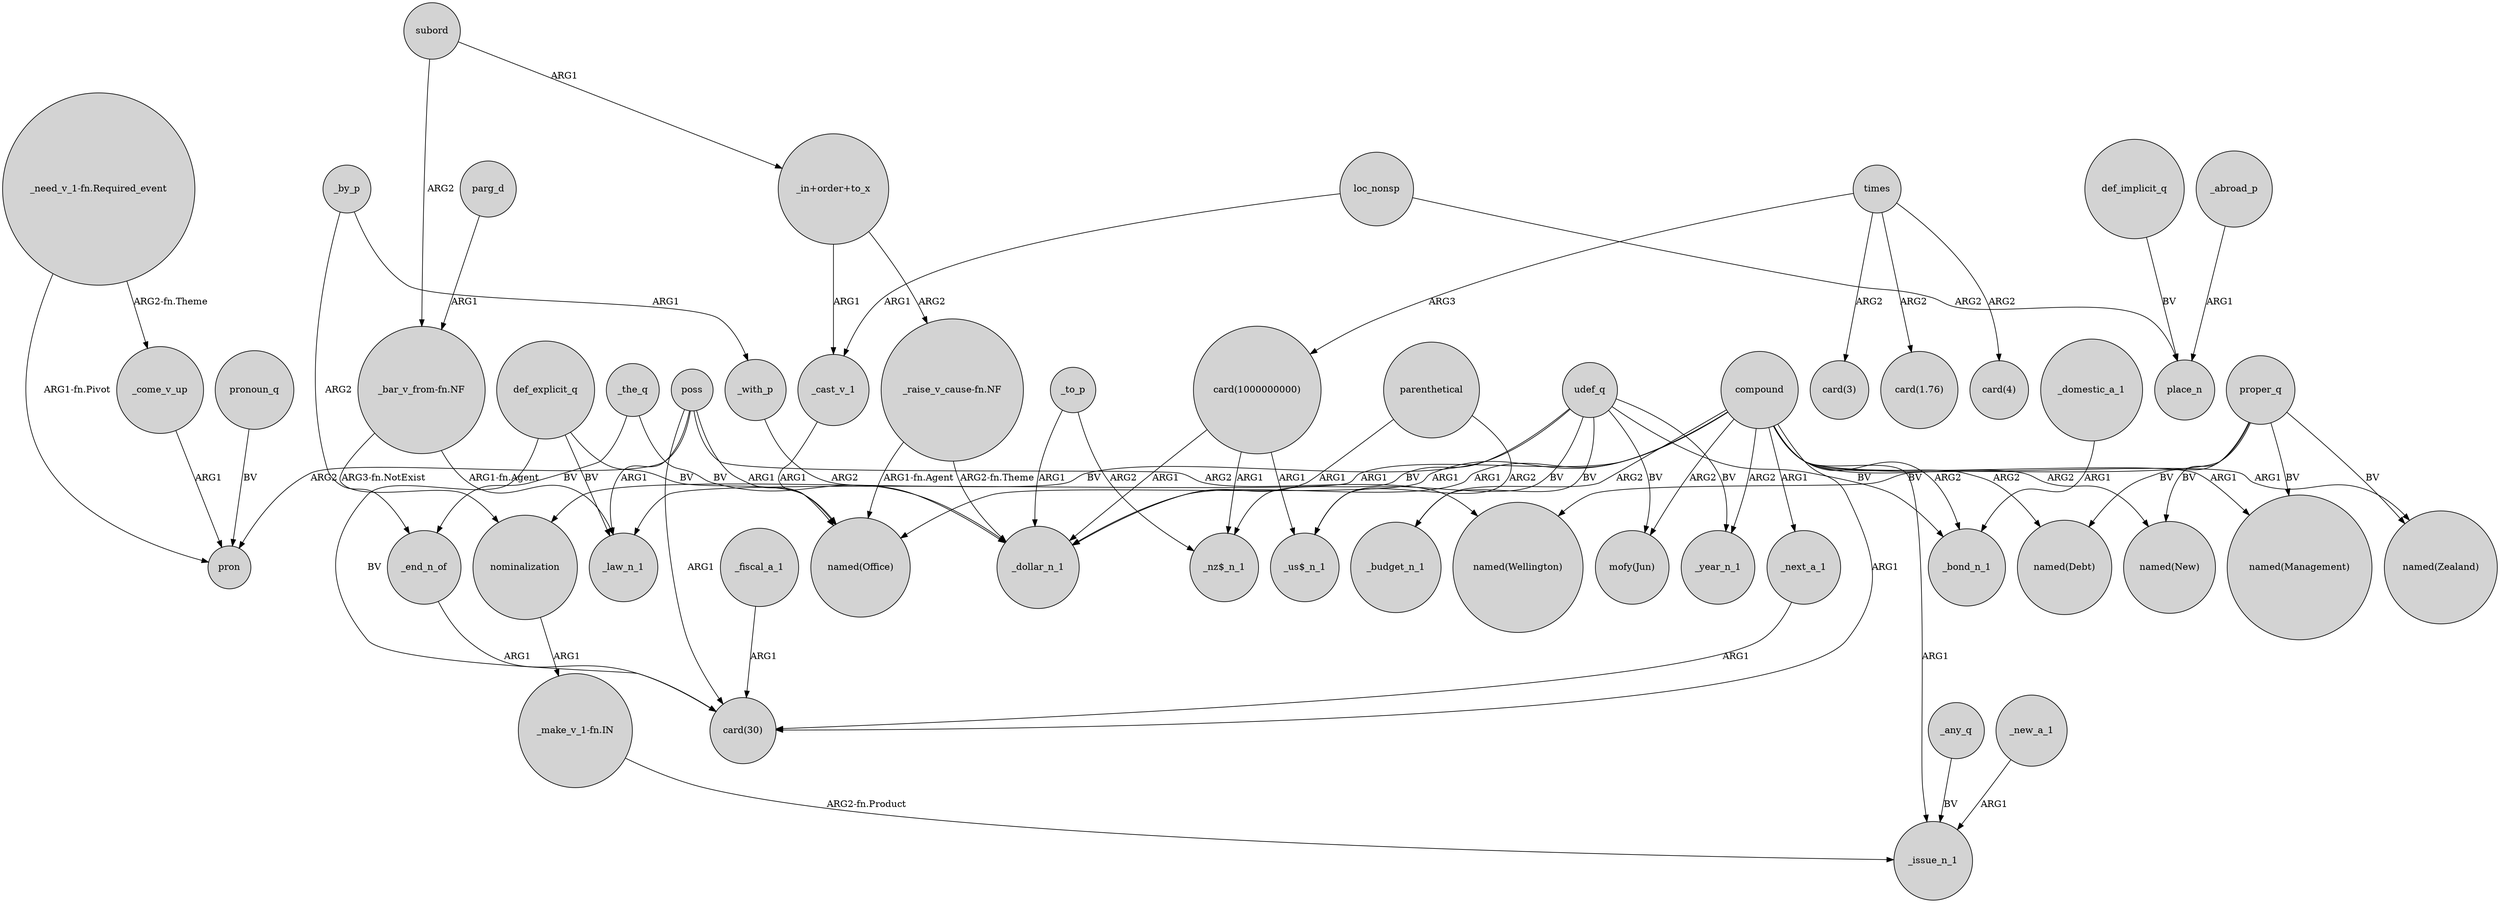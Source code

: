 digraph {
	node [shape=circle style=filled]
	parenthetical -> _dollar_n_1 [label=ARG1]
	def_explicit_q -> _law_n_1 [label=BV]
	compound -> "named(New)" [label=ARG2]
	_end_n_of -> "card(30)" [label=ARG1]
	poss -> pron [label=ARG2]
	subord -> "_in+order+to_x" [label=ARG1]
	nominalization -> "_make_v_1-fn.IN" [label=ARG1]
	proper_q -> "named(New)" [label=BV]
	_fiscal_a_1 -> "card(30)" [label=ARG1]
	udef_q -> "_us$_n_1" [label=BV]
	"_need_v_1-fn.Required_event" -> pron [label="ARG1-fn.Pivot"]
	compound -> "named(Office)" [label=ARG1]
	_the_q -> _end_n_of [label=BV]
	"_need_v_1-fn.Required_event" -> _come_v_up [label="ARG2-fn.Theme"]
	udef_q -> "_nz$_n_1" [label=BV]
	_come_v_up -> pron [label=ARG1]
	_the_q -> _dollar_n_1 [label=BV]
	_cast_v_1 -> "named(Office)" [label=ARG1]
	def_implicit_q -> place_n [label=BV]
	compound -> _next_a_1 [label=ARG1]
	_by_p -> _end_n_of [label=ARG2]
	poss -> "card(30)" [label=ARG1]
	compound -> _budget_n_1 [label=ARG2]
	poss -> "named(Office)" [label=ARG1]
	times -> "card(1000000000)" [label=ARG3]
	compound -> _dollar_n_1 [label=ARG1]
	"_raise_v_cause-fn.NF" -> _dollar_n_1 [label="ARG2-fn.Theme"]
	"_bar_v_from-fn.NF" -> _law_n_1 [label="ARG1-fn.Agent"]
	pronoun_q -> pron [label=BV]
	compound -> "named(Zealand)" [label=ARG1]
	subord -> "_bar_v_from-fn.NF" [label=ARG2]
	udef_q -> _bond_n_1 [label=BV]
	compound -> "named(Debt)" [label=ARG2]
	loc_nonsp -> _cast_v_1 [label=ARG1]
	times -> "card(4)" [label=ARG2]
	"_in+order+to_x" -> "_raise_v_cause-fn.NF" [label=ARG2]
	"_raise_v_cause-fn.NF" -> "named(Office)" [label="ARG1-fn.Agent"]
	_next_a_1 -> "card(30)" [label=ARG1]
	_domestic_a_1 -> _bond_n_1 [label=ARG1]
	_any_q -> _issue_n_1 [label=BV]
	def_explicit_q -> "named(Office)" [label=BV]
	"_in+order+to_x" -> _cast_v_1 [label=ARG1]
	parenthetical -> "_us$_n_1" [label=ARG2]
	udef_q -> _budget_n_1 [label=BV]
	_to_p -> _dollar_n_1 [label=ARG1]
	_by_p -> _with_p [label=ARG1]
	udef_q -> nominalization [label=BV]
	compound -> _issue_n_1 [label=ARG1]
	_to_p -> "_nz$_n_1" [label=ARG2]
	compound -> "card(30)" [label=ARG1]
	def_explicit_q -> "card(30)" [label=BV]
	compound -> _bond_n_1 [label=ARG2]
	"_bar_v_from-fn.NF" -> nominalization [label="ARG3-fn.NotExist"]
	proper_q -> "named(Zealand)" [label=BV]
	loc_nonsp -> place_n [label=ARG2]
	times -> "card(3)" [label=ARG2]
	compound -> "named(Management)" [label=ARG1]
	proper_q -> "named(Debt)" [label=BV]
	"_make_v_1-fn.IN" -> _issue_n_1 [label="ARG2-fn.Product"]
	poss -> "named(Wellington)" [label=ARG2]
	udef_q -> _year_n_1 [label=BV]
	compound -> _law_n_1 [label=ARG1]
	proper_q -> "named(Wellington)" [label=BV]
	udef_q -> "mofy(Jun)" [label=BV]
	poss -> _law_n_1 [label=ARG1]
	"card(1000000000)" -> _dollar_n_1 [label=ARG1]
	parg_d -> "_bar_v_from-fn.NF" [label=ARG1]
	compound -> "mofy(Jun)" [label=ARG2]
	"card(1000000000)" -> "_us$_n_1" [label=ARG1]
	_new_a_1 -> _issue_n_1 [label=ARG1]
	_abroad_p -> place_n [label=ARG1]
	"card(1000000000)" -> "_nz$_n_1" [label=ARG1]
	times -> "card(1.76)" [label=ARG2]
	proper_q -> "named(Management)" [label=BV]
	compound -> _year_n_1 [label=ARG2]
	_with_p -> _dollar_n_1 [label=ARG2]
}
